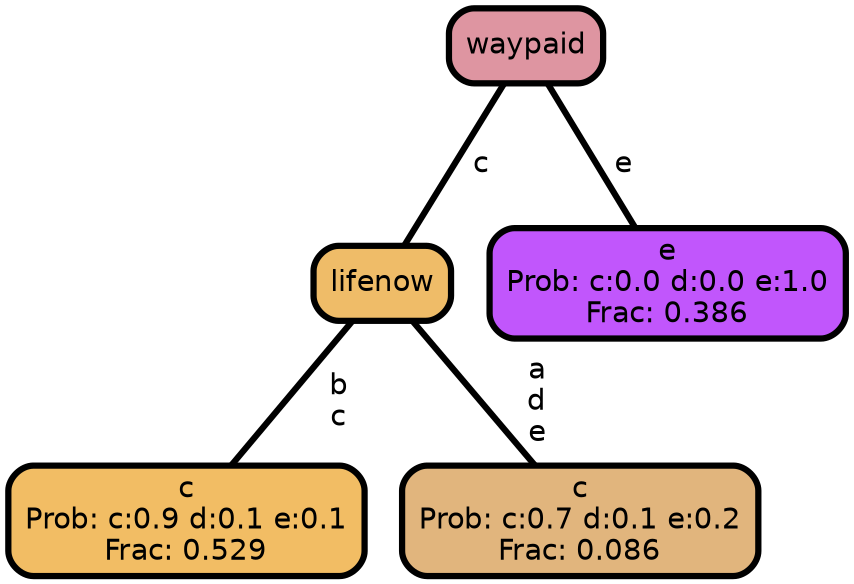 graph Tree {
node [shape=box, style="filled, rounded",color="black",penwidth="3",fontcolor="black",                 fontname=helvetica] ;
graph [ranksep="0 equally", splines=straight,                 bgcolor=transparent, dpi=200] ;
edge [fontname=helvetica, color=black] ;
0 [label="c
Prob: c:0.9 d:0.1 e:0.1
Frac: 0.529", fillcolor="#f2bd64"] ;
1 [label="lifenow", fillcolor="#efbc68"] ;
2 [label="c
Prob: c:0.7 d:0.1 e:0.2
Frac: 0.086", fillcolor="#e1b57d"] ;
3 [label="waypaid", fillcolor="#de95a1"] ;
4 [label="e
Prob: c:0.0 d:0.0 e:1.0
Frac: 0.386", fillcolor="#c156fc"] ;
1 -- 0 [label=" b\n c",penwidth=3] ;
1 -- 2 [label=" a\n d\n e",penwidth=3] ;
3 -- 1 [label=" c",penwidth=3] ;
3 -- 4 [label=" e",penwidth=3] ;
{rank = same;}}